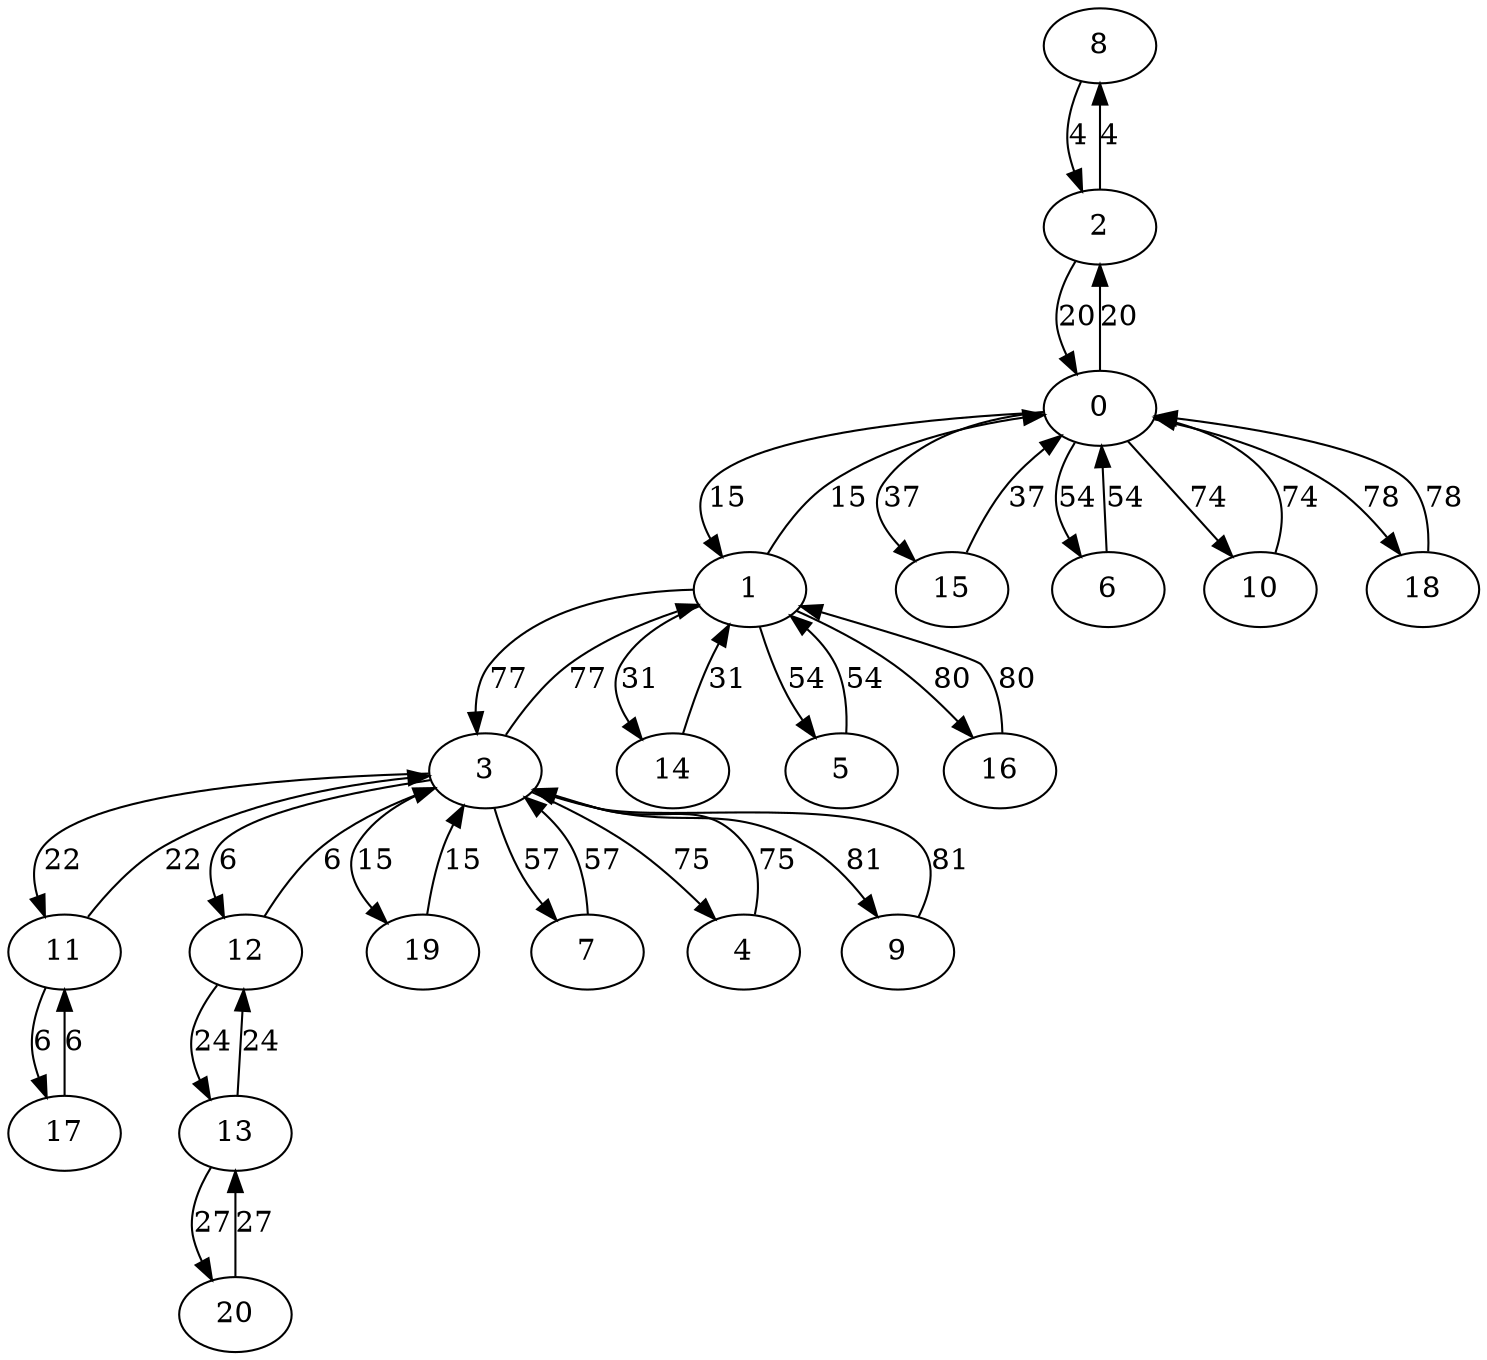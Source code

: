 digraph Doro20_KDMST {
8;2;11;17;3;12;0;1;19;13;20;14;15;5;6;7;10;4;18;16;9;8 -> 2 [label = 4];
2 -> 8 [label = 4];
11 -> 17 [label = 6];
17 -> 11 [label = 6];
3 -> 12 [label = 6];
12 -> 3 [label = 6];
0 -> 1 [label = 15];
1 -> 0 [label = 15];
3 -> 19 [label = 15];
19 -> 3 [label = 15];
2 -> 0 [label = 20];
0 -> 2 [label = 20];
3 -> 11 [label = 22];
11 -> 3 [label = 22];
12 -> 13 [label = 24];
13 -> 12 [label = 24];
13 -> 20 [label = 27];
20 -> 13 [label = 27];
1 -> 14 [label = 31];
14 -> 1 [label = 31];
0 -> 15 [label = 37];
15 -> 0 [label = 37];
5 -> 1 [label = 54];
1 -> 5 [label = 54];
0 -> 6 [label = 54];
6 -> 0 [label = 54];
7 -> 3 [label = 57];
3 -> 7 [label = 57];
10 -> 0 [label = 74];
0 -> 10 [label = 74];
4 -> 3 [label = 75];
3 -> 4 [label = 75];
3 -> 1 [label = 77];
1 -> 3 [label = 77];
0 -> 18 [label = 78];
18 -> 0 [label = 78];
1 -> 16 [label = 80];
16 -> 1 [label = 80];
9 -> 3 [label = 81];
3 -> 9 [label = 81];
}
